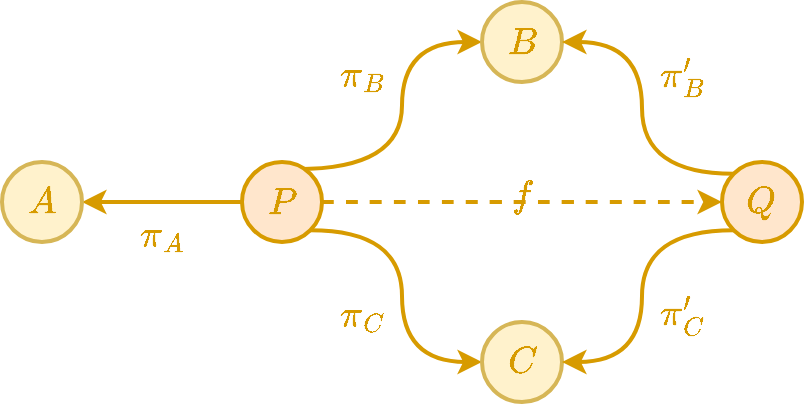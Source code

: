<mxfile version="22.1.11" type="device">
  <diagram name="Page-1" id="3ognbXSng7ltKSvOxRZD">
    <mxGraphModel dx="1050" dy="635" grid="1" gridSize="10" guides="1" tooltips="1" connect="1" arrows="1" fold="1" page="1" pageScale="1" pageWidth="827" pageHeight="1169" math="1" shadow="0">
      <root>
        <mxCell id="0" />
        <mxCell id="1" parent="0" />
        <mxCell id="d3XYJ0kTGgPDI1fNx5ZZ-9" style="edgeStyle=orthogonalEdgeStyle;rounded=0;orthogonalLoop=1;jettySize=auto;html=1;entryX=1;entryY=0.5;entryDx=0;entryDy=0;curved=1;exitX=0;exitY=0.5;exitDx=0;exitDy=0;fillColor=#ffe6cc;strokeColor=#d79b00;strokeWidth=2;" parent="1" source="4VmKUjLTyp0WvEaDqI3_-3" target="d3XYJ0kTGgPDI1fNx5ZZ-5" edge="1">
          <mxGeometry relative="1" as="geometry">
            <mxPoint x="280" y="60" as="sourcePoint" />
          </mxGeometry>
        </mxCell>
        <mxCell id="d3XYJ0kTGgPDI1fNx5ZZ-16" value="&lt;font style=&quot;font-size: 16px;&quot;&gt;\(\pi_A\)&lt;/font&gt;" style="edgeLabel;html=1;align=center;verticalAlign=top;resizable=0;points=[];labelBackgroundColor=none;fontSize=10;fontColor=#D79B00;" parent="d3XYJ0kTGgPDI1fNx5ZZ-9" vertex="1" connectable="0">
          <mxGeometry x="-0.319" y="-2" relative="1" as="geometry">
            <mxPoint x="-13" y="2" as="offset" />
          </mxGeometry>
        </mxCell>
        <mxCell id="d3XYJ0kTGgPDI1fNx5ZZ-10" style="edgeStyle=orthogonalEdgeStyle;rounded=0;orthogonalLoop=1;jettySize=auto;html=1;exitX=0.69;exitY=0.09;exitDx=0;exitDy=0;entryX=0;entryY=0.5;entryDx=0;entryDy=0;curved=1;fillColor=#ffe6cc;strokeColor=#d79b00;strokeWidth=2;exitPerimeter=0;" parent="1" source="4VmKUjLTyp0WvEaDqI3_-3" target="d3XYJ0kTGgPDI1fNx5ZZ-6" edge="1">
          <mxGeometry relative="1" as="geometry" />
        </mxCell>
        <mxCell id="d3XYJ0kTGgPDI1fNx5ZZ-12" style="edgeStyle=orthogonalEdgeStyle;rounded=0;orthogonalLoop=1;jettySize=auto;html=1;exitX=1;exitY=1;exitDx=0;exitDy=0;entryX=0;entryY=0.5;entryDx=0;entryDy=0;curved=1;fillColor=#ffe6cc;strokeColor=#d79b00;strokeWidth=2;" parent="1" source="4VmKUjLTyp0WvEaDqI3_-3" target="d3XYJ0kTGgPDI1fNx5ZZ-8" edge="1">
          <mxGeometry relative="1" as="geometry" />
        </mxCell>
        <mxCell id="d3XYJ0kTGgPDI1fNx5ZZ-25" style="edgeStyle=orthogonalEdgeStyle;rounded=0;orthogonalLoop=1;jettySize=auto;html=1;exitX=1;exitY=0.5;exitDx=0;exitDy=0;entryX=0;entryY=0.5;entryDx=0;entryDy=0;curved=1;dashed=1;fillColor=#ffe6cc;strokeColor=#d79b00;strokeWidth=2;" parent="1" source="4VmKUjLTyp0WvEaDqI3_-3" target="d3XYJ0kTGgPDI1fNx5ZZ-20" edge="1">
          <mxGeometry relative="1" as="geometry" />
        </mxCell>
        <mxCell id="d3XYJ0kTGgPDI1fNx5ZZ-5" value="&lt;font style=&quot;font-size: 16px;&quot;&gt;\(A\)&lt;/font&gt;" style="ellipse;whiteSpace=wrap;html=1;aspect=fixed;fillColor=#fff2cc;strokeColor=#d6b656;fontColor=#D79B00;strokeWidth=2;" parent="1" vertex="1">
          <mxGeometry x="160" y="120" width="40" height="40" as="geometry" />
        </mxCell>
        <mxCell id="d3XYJ0kTGgPDI1fNx5ZZ-6" value="&lt;span style=&quot;font-size: 16px;&quot;&gt;\(B\)&lt;/span&gt;" style="ellipse;whiteSpace=wrap;html=1;aspect=fixed;fillColor=#fff2cc;strokeColor=#d6b656;fontColor=#D79B00;strokeWidth=2;" parent="1" vertex="1">
          <mxGeometry x="400" y="40" width="40" height="40" as="geometry" />
        </mxCell>
        <mxCell id="d3XYJ0kTGgPDI1fNx5ZZ-8" value="&lt;span style=&quot;font-size: 16px;&quot;&gt;\(C\)&lt;/span&gt;" style="ellipse;whiteSpace=wrap;html=1;aspect=fixed;fillColor=#fff2cc;strokeColor=#d6b656;fontColor=#D79B00;strokeWidth=2;" parent="1" vertex="1">
          <mxGeometry x="400" y="200" width="40" height="40" as="geometry" />
        </mxCell>
        <mxCell id="d3XYJ0kTGgPDI1fNx5ZZ-17" value="&lt;font style=&quot;font-size: 16px;&quot;&gt;\(\pi_B\)&lt;/font&gt;" style="edgeLabel;html=1;align=center;verticalAlign=top;resizable=0;points=[];labelBackgroundColor=none;fontSize=10;fontColor=#D79B00;" parent="1" vertex="1" connectable="0">
          <mxGeometry x="339.996" y="60.003" as="geometry" />
        </mxCell>
        <mxCell id="d3XYJ0kTGgPDI1fNx5ZZ-19" value="&lt;font style=&quot;font-size: 16px;&quot;&gt;\(\pi_C\)&lt;/font&gt;" style="edgeLabel;html=1;align=center;verticalAlign=top;resizable=0;points=[];labelBackgroundColor=none;fontSize=10;fontColor=#D79B00;" parent="1" vertex="1" connectable="0">
          <mxGeometry x="339.996" y="180.003" as="geometry" />
        </mxCell>
        <mxCell id="d3XYJ0kTGgPDI1fNx5ZZ-21" style="edgeStyle=orthogonalEdgeStyle;rounded=0;orthogonalLoop=1;jettySize=auto;html=1;exitX=0;exitY=0;exitDx=0;exitDy=0;entryX=1;entryY=0.5;entryDx=0;entryDy=0;curved=1;fillColor=#ffe6cc;strokeColor=#d79b00;strokeWidth=2;" parent="1" source="d3XYJ0kTGgPDI1fNx5ZZ-20" target="d3XYJ0kTGgPDI1fNx5ZZ-6" edge="1">
          <mxGeometry relative="1" as="geometry" />
        </mxCell>
        <mxCell id="d3XYJ0kTGgPDI1fNx5ZZ-22" style="edgeStyle=orthogonalEdgeStyle;rounded=0;orthogonalLoop=1;jettySize=auto;html=1;exitX=0;exitY=1;exitDx=0;exitDy=0;entryX=1;entryY=0.5;entryDx=0;entryDy=0;curved=1;fillColor=#ffe6cc;strokeColor=#d79b00;strokeWidth=2;" parent="1" source="d3XYJ0kTGgPDI1fNx5ZZ-20" target="d3XYJ0kTGgPDI1fNx5ZZ-8" edge="1">
          <mxGeometry relative="1" as="geometry" />
        </mxCell>
        <mxCell id="d3XYJ0kTGgPDI1fNx5ZZ-20" value="&lt;font style=&quot;font-size: 16px;&quot;&gt;\(Q\)&lt;/font&gt;" style="ellipse;whiteSpace=wrap;html=1;aspect=fixed;fillColor=#ffe6cc;strokeColor=#d79b00;fontColor=#D79B00;strokeWidth=2;" parent="1" vertex="1">
          <mxGeometry x="520" y="120" width="40" height="40" as="geometry" />
        </mxCell>
        <mxCell id="d3XYJ0kTGgPDI1fNx5ZZ-23" value="&lt;font style=&quot;font-size: 16px;&quot;&gt;\(\pi_B&#39;\)&lt;/font&gt;" style="edgeLabel;html=1;align=center;verticalAlign=top;resizable=0;points=[];labelBackgroundColor=none;fontSize=10;fontColor=#D79B00;" parent="1" vertex="1" connectable="0">
          <mxGeometry x="499.996" y="60.003" as="geometry" />
        </mxCell>
        <mxCell id="d3XYJ0kTGgPDI1fNx5ZZ-24" value="&lt;font style=&quot;font-size: 16px;&quot;&gt;\(\pi_C&#39;\)&lt;/font&gt;" style="edgeLabel;html=1;align=center;verticalAlign=top;resizable=0;points=[];labelBackgroundColor=none;fontSize=10;fontColor=#D79B00;" parent="1" vertex="1" connectable="0">
          <mxGeometry x="499.996" y="180.003" as="geometry" />
        </mxCell>
        <mxCell id="d3XYJ0kTGgPDI1fNx5ZZ-26" value="&lt;font style=&quot;font-size: 16px;&quot;&gt;\(f\)&lt;/font&gt;" style="edgeLabel;html=1;align=center;verticalAlign=top;resizable=0;points=[];labelBackgroundColor=none;fontSize=10;fontColor=#D79B00;" parent="1" vertex="1" connectable="0">
          <mxGeometry x="419.996" y="120.003" as="geometry" />
        </mxCell>
        <mxCell id="4VmKUjLTyp0WvEaDqI3_-3" value="&lt;span style=&quot;font-size: 16px;&quot;&gt;\(P\)&lt;/span&gt;" style="ellipse;whiteSpace=wrap;html=1;aspect=fixed;fillColor=#ffe6cc;strokeColor=#d79b00;fontColor=#D79B00;strokeWidth=2;" parent="1" vertex="1">
          <mxGeometry x="280" y="120" width="40" height="40" as="geometry" />
        </mxCell>
      </root>
    </mxGraphModel>
  </diagram>
</mxfile>
